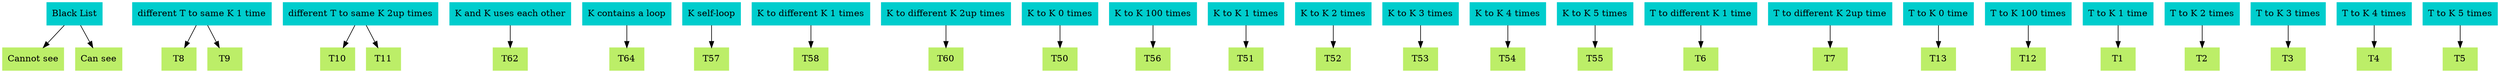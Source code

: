 // TS <-> TC
digraph {
	"Black List" [color=cyan3 shape=box style=filled]
	"Cannot see" [color=darkolivegreen2 shape=box style=filled]
		"Black List" -> "Cannot see" [len=10]
	"Can see" [color=darkolivegreen2 shape=box style=filled]
		"Black List" -> "Can see" [len=10]
	"different T to same K 1 time" [color=cyan3 shape=box style=filled]
	T8 [color=darkolivegreen2 shape=box style=filled]
		"different T to same K 1 time" -> T8 [len=10]
	T9 [color=darkolivegreen2 shape=box style=filled]
		"different T to same K 1 time" -> T9 [len=10]
	"different T to same K 2up times" [color=cyan3 shape=box style=filled]
	T10 [color=darkolivegreen2 shape=box style=filled]
		"different T to same K 2up times" -> T10 [len=10]
	T11 [color=darkolivegreen2 shape=box style=filled]
		"different T to same K 2up times" -> T11 [len=10]
	"K and K uses each other" [color=cyan3 shape=box style=filled]
	T62 [color=darkolivegreen2 shape=box style=filled]
		"K and K uses each other" -> T62 [len=10]
	"K contains a loop" [color=cyan3 shape=box style=filled]
	T64 [color=darkolivegreen2 shape=box style=filled]
		"K contains a loop" -> T64 [len=10]
	"K self-loop" [color=cyan3 shape=box style=filled]
	T57 [color=darkolivegreen2 shape=box style=filled]
		"K self-loop" -> T57 [len=10]
	"K to different K 1 times" [color=cyan3 shape=box style=filled]
	T58 [color=darkolivegreen2 shape=box style=filled]
		"K to different K 1 times" -> T58 [len=10]
	"K to different K 2up times" [color=cyan3 shape=box style=filled]
	T60 [color=darkolivegreen2 shape=box style=filled]
		"K to different K 2up times" -> T60 [len=10]
	"K to K 0 times" [color=cyan3 shape=box style=filled]
	T50 [color=darkolivegreen2 shape=box style=filled]
		"K to K 0 times" -> T50 [len=10]
	"K to K 100 times" [color=cyan3 shape=box style=filled]
	T56 [color=darkolivegreen2 shape=box style=filled]
		"K to K 100 times" -> T56 [len=10]
	"K to K 1 times" [color=cyan3 shape=box style=filled]
	T51 [color=darkolivegreen2 shape=box style=filled]
		"K to K 1 times" -> T51 [len=10]
	"K to K 2 times" [color=cyan3 shape=box style=filled]
	T52 [color=darkolivegreen2 shape=box style=filled]
		"K to K 2 times" -> T52 [len=10]
	"K to K 3 times" [color=cyan3 shape=box style=filled]
	T53 [color=darkolivegreen2 shape=box style=filled]
		"K to K 3 times" -> T53 [len=10]
	"K to K 4 times" [color=cyan3 shape=box style=filled]
	T54 [color=darkolivegreen2 shape=box style=filled]
		"K to K 4 times" -> T54 [len=10]
	"K to K 5 times" [color=cyan3 shape=box style=filled]
	T55 [color=darkolivegreen2 shape=box style=filled]
		"K to K 5 times" -> T55 [len=10]
	"T to different K 1 time" [color=cyan3 shape=box style=filled]
	T6 [color=darkolivegreen2 shape=box style=filled]
		"T to different K 1 time" -> T6 [len=10]
	"T to different K 2up time" [color=cyan3 shape=box style=filled]
	T7 [color=darkolivegreen2 shape=box style=filled]
		"T to different K 2up time" -> T7 [len=10]
	"T to K 0 time" [color=cyan3 shape=box style=filled]
	T13 [color=darkolivegreen2 shape=box style=filled]
		"T to K 0 time" -> T13 [len=10]
	"T to K 100 times" [color=cyan3 shape=box style=filled]
	T12 [color=darkolivegreen2 shape=box style=filled]
		"T to K 100 times" -> T12 [len=10]
	"T to K 1 time" [color=cyan3 shape=box style=filled]
	T1 [color=darkolivegreen2 shape=box style=filled]
		"T to K 1 time" -> T1 [len=10]
	"T to K 2 times" [color=cyan3 shape=box style=filled]
	T2 [color=darkolivegreen2 shape=box style=filled]
		"T to K 2 times" -> T2 [len=10]
	"T to K 3 times" [color=cyan3 shape=box style=filled]
	T3 [color=darkolivegreen2 shape=box style=filled]
		"T to K 3 times" -> T3 [len=10]
	"T to K 4 times" [color=cyan3 shape=box style=filled]
	T4 [color=darkolivegreen2 shape=box style=filled]
		"T to K 4 times" -> T4 [len=10]
	"T to K 5 times" [color=cyan3 shape=box style=filled]
	T5 [color=darkolivegreen2 shape=box style=filled]
		"T to K 5 times" -> T5 [len=10]
}